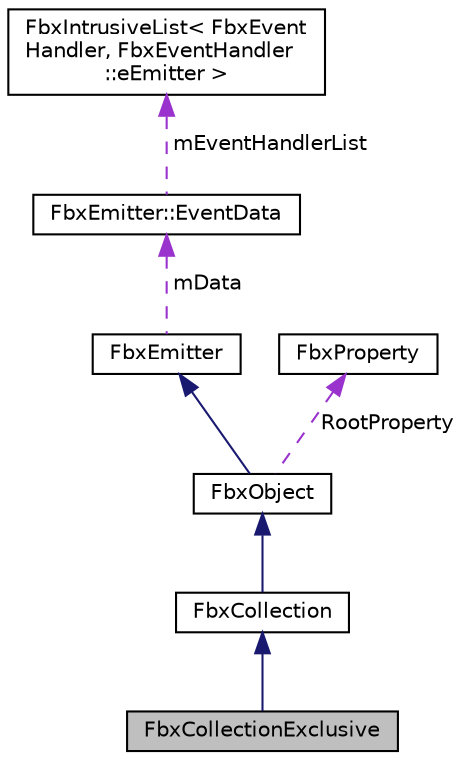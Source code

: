 digraph "FbxCollectionExclusive"
{
  edge [fontname="Helvetica",fontsize="10",labelfontname="Helvetica",labelfontsize="10"];
  node [fontname="Helvetica",fontsize="10",shape=record];
  Node5 [label="FbxCollectionExclusive",height=0.2,width=0.4,color="black", fillcolor="grey75", style="filled", fontcolor="black"];
  Node6 -> Node5 [dir="back",color="midnightblue",fontsize="10",style="solid"];
  Node6 [label="FbxCollection",height=0.2,width=0.4,color="black", fillcolor="white", style="filled",URL="$class_fbx_collection.html"];
  Node7 -> Node6 [dir="back",color="midnightblue",fontsize="10",style="solid"];
  Node7 [label="FbxObject",height=0.2,width=0.4,color="black", fillcolor="white", style="filled",URL="$class_fbx_object.html"];
  Node8 -> Node7 [dir="back",color="midnightblue",fontsize="10",style="solid"];
  Node8 [label="FbxEmitter",height=0.2,width=0.4,color="black", fillcolor="white", style="filled",URL="$class_fbx_emitter.html"];
  Node9 -> Node8 [dir="back",color="darkorchid3",fontsize="10",style="dashed",label=" mData" ];
  Node9 [label="FbxEmitter::EventData",height=0.2,width=0.4,color="black", fillcolor="white", style="filled",URL="$struct_fbx_emitter_1_1_event_data.html"];
  Node10 -> Node9 [dir="back",color="darkorchid3",fontsize="10",style="dashed",label=" mEventHandlerList" ];
  Node10 [label="FbxIntrusiveList\< FbxEvent\lHandler, FbxEventHandler\l::eEmitter \>",height=0.2,width=0.4,color="black", fillcolor="white", style="filled",URL="$class_fbx_intrusive_list.html"];
  Node11 -> Node7 [dir="back",color="darkorchid3",fontsize="10",style="dashed",label=" RootProperty" ];
  Node11 [label="FbxProperty",height=0.2,width=0.4,color="black", fillcolor="white", style="filled",URL="$class_fbx_property.html",tooltip="Class to hold user properties. "];
}
